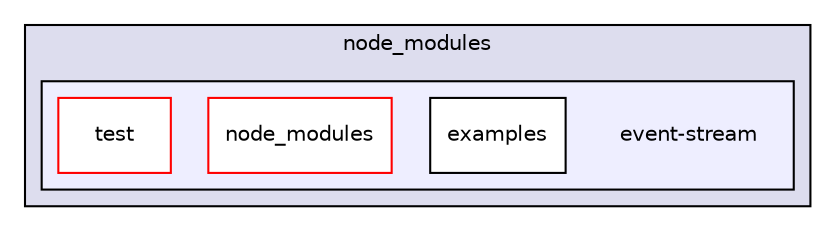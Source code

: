 digraph "gulp-src/node_modules/gulp-html-to-json/node_modules/event-stream" {
  compound=true
  node [ fontsize="10", fontname="Helvetica"];
  edge [ labelfontsize="10", labelfontname="Helvetica"];
  subgraph clusterdir_e285bd5bca29aba0a0109aa778e1b5d6 {
    graph [ bgcolor="#ddddee", pencolor="black", label="node_modules" fontname="Helvetica", fontsize="10", URL="dir_e285bd5bca29aba0a0109aa778e1b5d6.html"]
  subgraph clusterdir_6ba573df9fc6e8e77f4b0a96c121e373 {
    graph [ bgcolor="#eeeeff", pencolor="black", label="" URL="dir_6ba573df9fc6e8e77f4b0a96c121e373.html"];
    dir_6ba573df9fc6e8e77f4b0a96c121e373 [shape=plaintext label="event-stream"];
    dir_db7b9324b162d18edcbda2ebda67f3bb [shape=box label="examples" color="black" fillcolor="white" style="filled" URL="dir_db7b9324b162d18edcbda2ebda67f3bb.html"];
    dir_b77593aa0de68a9859ef9873ff0aea96 [shape=box label="node_modules" color="red" fillcolor="white" style="filled" URL="dir_b77593aa0de68a9859ef9873ff0aea96.html"];
    dir_396dd867915b5dbdb89f0c33e1249111 [shape=box label="test" color="red" fillcolor="white" style="filled" URL="dir_396dd867915b5dbdb89f0c33e1249111.html"];
  }
  }
}
